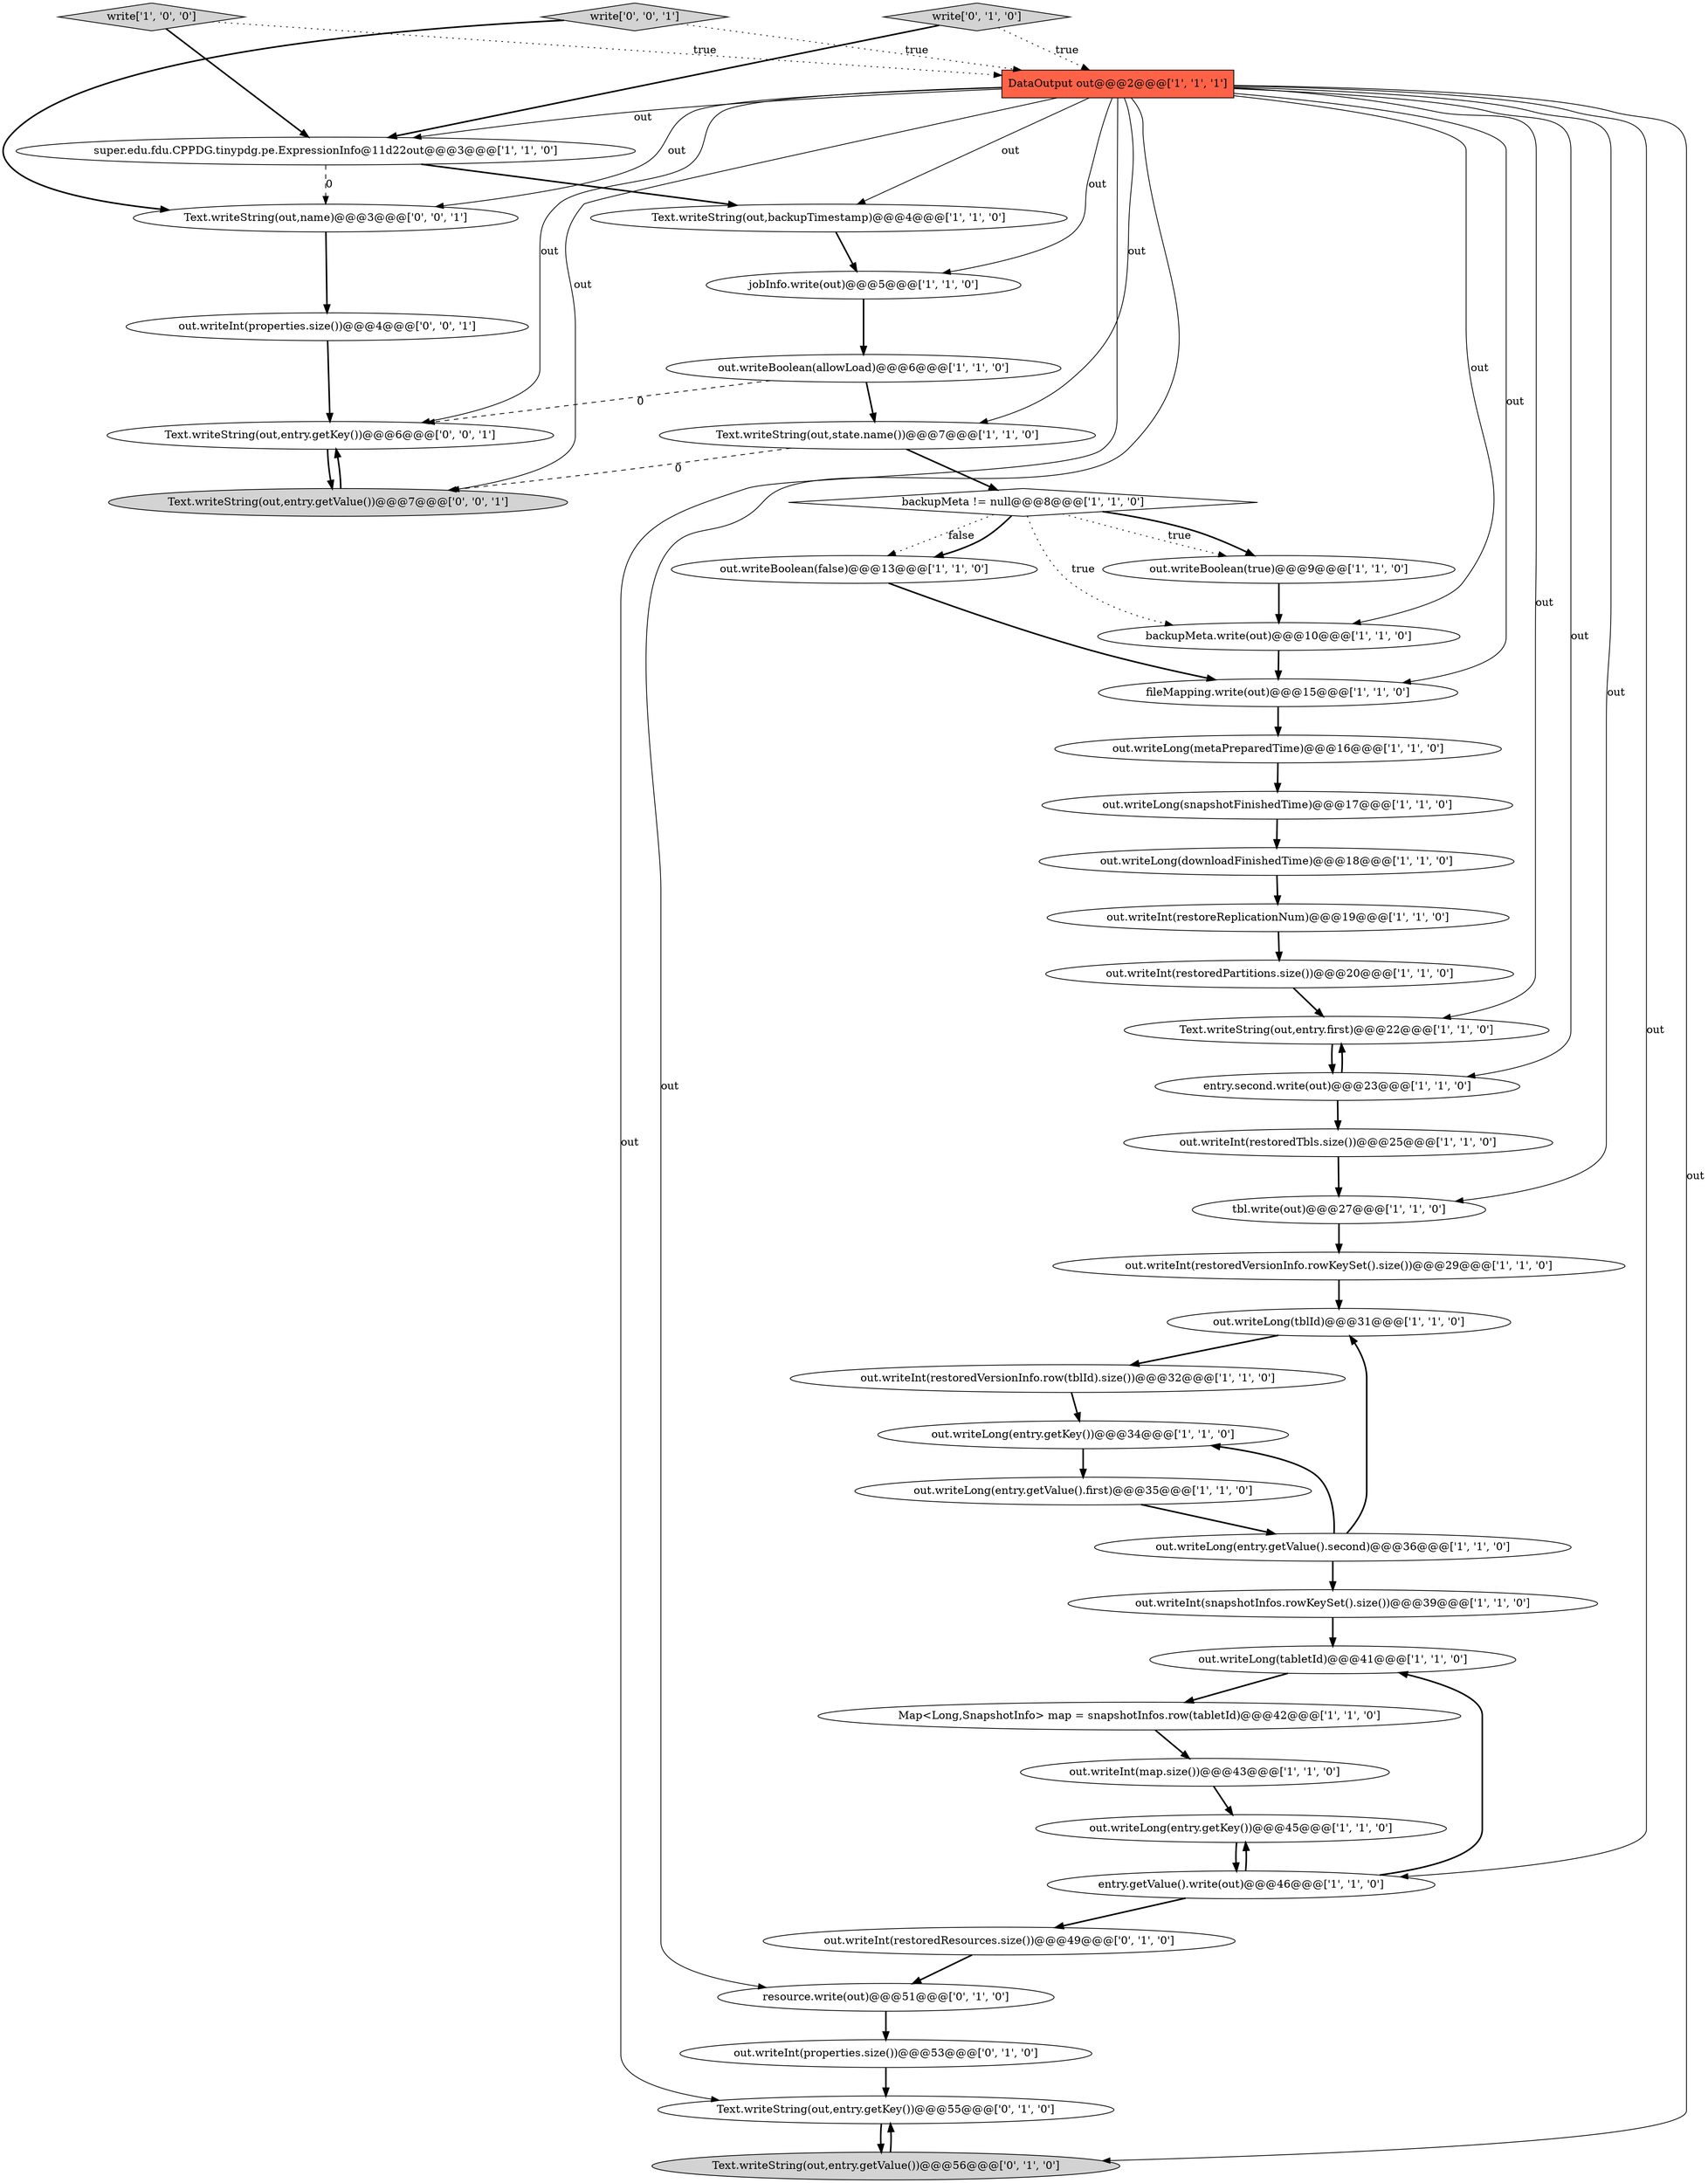 digraph {
6 [style = filled, label = "write['1', '0', '0']", fillcolor = lightgray, shape = diamond image = "AAA0AAABBB1BBB"];
5 [style = filled, label = "out.writeLong(entry.getValue().second)@@@36@@@['1', '1', '0']", fillcolor = white, shape = ellipse image = "AAA0AAABBB1BBB"];
38 [style = filled, label = "resource.write(out)@@@51@@@['0', '1', '0']", fillcolor = white, shape = ellipse image = "AAA1AAABBB2BBB"];
8 [style = filled, label = "out.writeInt(restoredVersionInfo.rowKeySet().size())@@@29@@@['1', '1', '0']", fillcolor = white, shape = ellipse image = "AAA0AAABBB1BBB"];
9 [style = filled, label = "Text.writeString(out,entry.first)@@@22@@@['1', '1', '0']", fillcolor = white, shape = ellipse image = "AAA0AAABBB1BBB"];
15 [style = filled, label = "super.edu.fdu.CPPDG.tinypdg.pe.ExpressionInfo@11d22out@@@3@@@['1', '1', '0']", fillcolor = white, shape = ellipse image = "AAA0AAABBB1BBB"];
31 [style = filled, label = "out.writeBoolean(allowLoad)@@@6@@@['1', '1', '0']", fillcolor = white, shape = ellipse image = "AAA0AAABBB1BBB"];
13 [style = filled, label = "out.writeLong(downloadFinishedTime)@@@18@@@['1', '1', '0']", fillcolor = white, shape = ellipse image = "AAA0AAABBB1BBB"];
43 [style = filled, label = "Text.writeString(out,entry.getValue())@@@7@@@['0', '0', '1']", fillcolor = lightgray, shape = ellipse image = "AAA0AAABBB3BBB"];
39 [style = filled, label = "write['0', '0', '1']", fillcolor = lightgray, shape = diamond image = "AAA0AAABBB3BBB"];
24 [style = filled, label = "jobInfo.write(out)@@@5@@@['1', '1', '0']", fillcolor = white, shape = ellipse image = "AAA0AAABBB1BBB"];
36 [style = filled, label = "write['0', '1', '0']", fillcolor = lightgray, shape = diamond image = "AAA0AAABBB2BBB"];
14 [style = filled, label = "out.writeInt(restoredTbls.size())@@@25@@@['1', '1', '0']", fillcolor = white, shape = ellipse image = "AAA0AAABBB1BBB"];
41 [style = filled, label = "Text.writeString(out,name)@@@3@@@['0', '0', '1']", fillcolor = white, shape = ellipse image = "AAA0AAABBB3BBB"];
19 [style = filled, label = "out.writeLong(entry.getKey())@@@45@@@['1', '1', '0']", fillcolor = white, shape = ellipse image = "AAA0AAABBB1BBB"];
1 [style = filled, label = "out.writeBoolean(false)@@@13@@@['1', '1', '0']", fillcolor = white, shape = ellipse image = "AAA0AAABBB1BBB"];
35 [style = filled, label = "out.writeInt(properties.size())@@@53@@@['0', '1', '0']", fillcolor = white, shape = ellipse image = "AAA1AAABBB2BBB"];
10 [style = filled, label = "backupMeta.write(out)@@@10@@@['1', '1', '0']", fillcolor = white, shape = ellipse image = "AAA0AAABBB1BBB"];
21 [style = filled, label = "out.writeInt(map.size())@@@43@@@['1', '1', '0']", fillcolor = white, shape = ellipse image = "AAA0AAABBB1BBB"];
11 [style = filled, label = "out.writeLong(snapshotFinishedTime)@@@17@@@['1', '1', '0']", fillcolor = white, shape = ellipse image = "AAA0AAABBB1BBB"];
2 [style = filled, label = "Text.writeString(out,state.name())@@@7@@@['1', '1', '0']", fillcolor = white, shape = ellipse image = "AAA0AAABBB1BBB"];
28 [style = filled, label = "entry.second.write(out)@@@23@@@['1', '1', '0']", fillcolor = white, shape = ellipse image = "AAA0AAABBB1BBB"];
22 [style = filled, label = "out.writeLong(tabletId)@@@41@@@['1', '1', '0']", fillcolor = white, shape = ellipse image = "AAA0AAABBB1BBB"];
0 [style = filled, label = "Text.writeString(out,backupTimestamp)@@@4@@@['1', '1', '0']", fillcolor = white, shape = ellipse image = "AAA0AAABBB1BBB"];
18 [style = filled, label = "tbl.write(out)@@@27@@@['1', '1', '0']", fillcolor = white, shape = ellipse image = "AAA0AAABBB1BBB"];
25 [style = filled, label = "out.writeInt(restoredPartitions.size())@@@20@@@['1', '1', '0']", fillcolor = white, shape = ellipse image = "AAA0AAABBB1BBB"];
4 [style = filled, label = "out.writeLong(tblId)@@@31@@@['1', '1', '0']", fillcolor = white, shape = ellipse image = "AAA0AAABBB1BBB"];
23 [style = filled, label = "Map<Long,SnapshotInfo> map = snapshotInfos.row(tabletId)@@@42@@@['1', '1', '0']", fillcolor = white, shape = ellipse image = "AAA0AAABBB1BBB"];
7 [style = filled, label = "entry.getValue().write(out)@@@46@@@['1', '1', '0']", fillcolor = white, shape = ellipse image = "AAA0AAABBB1BBB"];
16 [style = filled, label = "out.writeLong(metaPreparedTime)@@@16@@@['1', '1', '0']", fillcolor = white, shape = ellipse image = "AAA0AAABBB1BBB"];
17 [style = filled, label = "fileMapping.write(out)@@@15@@@['1', '1', '0']", fillcolor = white, shape = ellipse image = "AAA0AAABBB1BBB"];
3 [style = filled, label = "out.writeLong(entry.getValue().first)@@@35@@@['1', '1', '0']", fillcolor = white, shape = ellipse image = "AAA0AAABBB1BBB"];
37 [style = filled, label = "Text.writeString(out,entry.getValue())@@@56@@@['0', '1', '0']", fillcolor = lightgray, shape = ellipse image = "AAA1AAABBB2BBB"];
32 [style = filled, label = "out.writeBoolean(true)@@@9@@@['1', '1', '0']", fillcolor = white, shape = ellipse image = "AAA0AAABBB1BBB"];
29 [style = filled, label = "backupMeta != null@@@8@@@['1', '1', '0']", fillcolor = white, shape = diamond image = "AAA0AAABBB1BBB"];
40 [style = filled, label = "Text.writeString(out,entry.getKey())@@@6@@@['0', '0', '1']", fillcolor = white, shape = ellipse image = "AAA0AAABBB3BBB"];
26 [style = filled, label = "DataOutput out@@@2@@@['1', '1', '1']", fillcolor = tomato, shape = box image = "AAA0AAABBB1BBB"];
42 [style = filled, label = "out.writeInt(properties.size())@@@4@@@['0', '0', '1']", fillcolor = white, shape = ellipse image = "AAA0AAABBB3BBB"];
27 [style = filled, label = "out.writeInt(restoreReplicationNum)@@@19@@@['1', '1', '0']", fillcolor = white, shape = ellipse image = "AAA0AAABBB1BBB"];
12 [style = filled, label = "out.writeInt(restoredVersionInfo.row(tblId).size())@@@32@@@['1', '1', '0']", fillcolor = white, shape = ellipse image = "AAA0AAABBB1BBB"];
20 [style = filled, label = "out.writeInt(snapshotInfos.rowKeySet().size())@@@39@@@['1', '1', '0']", fillcolor = white, shape = ellipse image = "AAA0AAABBB1BBB"];
30 [style = filled, label = "out.writeLong(entry.getKey())@@@34@@@['1', '1', '0']", fillcolor = white, shape = ellipse image = "AAA0AAABBB1BBB"];
33 [style = filled, label = "Text.writeString(out,entry.getKey())@@@55@@@['0', '1', '0']", fillcolor = white, shape = ellipse image = "AAA1AAABBB2BBB"];
34 [style = filled, label = "out.writeInt(restoredResources.size())@@@49@@@['0', '1', '0']", fillcolor = white, shape = ellipse image = "AAA1AAABBB2BBB"];
35->33 [style = bold, label=""];
29->32 [style = dotted, label="true"];
26->33 [style = solid, label="out"];
26->43 [style = solid, label="out"];
27->25 [style = bold, label=""];
14->18 [style = bold, label=""];
10->17 [style = bold, label=""];
26->17 [style = solid, label="out"];
8->4 [style = bold, label=""];
6->15 [style = bold, label=""];
36->15 [style = bold, label=""];
31->40 [style = dashed, label="0"];
26->41 [style = solid, label="out"];
40->43 [style = bold, label=""];
29->10 [style = dotted, label="true"];
26->15 [style = solid, label="out"];
20->22 [style = bold, label=""];
26->24 [style = solid, label="out"];
6->26 [style = dotted, label="true"];
37->33 [style = bold, label=""];
15->41 [style = dashed, label="0"];
26->28 [style = solid, label="out"];
26->37 [style = solid, label="out"];
7->22 [style = bold, label=""];
3->5 [style = bold, label=""];
33->37 [style = bold, label=""];
26->18 [style = solid, label="out"];
12->30 [style = bold, label=""];
5->4 [style = bold, label=""];
0->24 [style = bold, label=""];
34->38 [style = bold, label=""];
23->21 [style = bold, label=""];
26->2 [style = solid, label="out"];
39->41 [style = bold, label=""];
36->26 [style = dotted, label="true"];
26->10 [style = solid, label="out"];
29->1 [style = dotted, label="false"];
2->43 [style = dashed, label="0"];
15->0 [style = bold, label=""];
21->19 [style = bold, label=""];
26->38 [style = solid, label="out"];
2->29 [style = bold, label=""];
29->32 [style = bold, label=""];
24->31 [style = bold, label=""];
13->27 [style = bold, label=""];
5->30 [style = bold, label=""];
42->40 [style = bold, label=""];
32->10 [style = bold, label=""];
30->3 [style = bold, label=""];
43->40 [style = bold, label=""];
7->34 [style = bold, label=""];
1->17 [style = bold, label=""];
31->2 [style = bold, label=""];
5->20 [style = bold, label=""];
11->13 [style = bold, label=""];
4->12 [style = bold, label=""];
38->35 [style = bold, label=""];
41->42 [style = bold, label=""];
25->9 [style = bold, label=""];
26->7 [style = solid, label="out"];
39->26 [style = dotted, label="true"];
26->40 [style = solid, label="out"];
9->28 [style = bold, label=""];
26->9 [style = solid, label="out"];
18->8 [style = bold, label=""];
29->1 [style = bold, label=""];
22->23 [style = bold, label=""];
19->7 [style = bold, label=""];
7->19 [style = bold, label=""];
28->14 [style = bold, label=""];
17->16 [style = bold, label=""];
16->11 [style = bold, label=""];
26->0 [style = solid, label="out"];
28->9 [style = bold, label=""];
}
